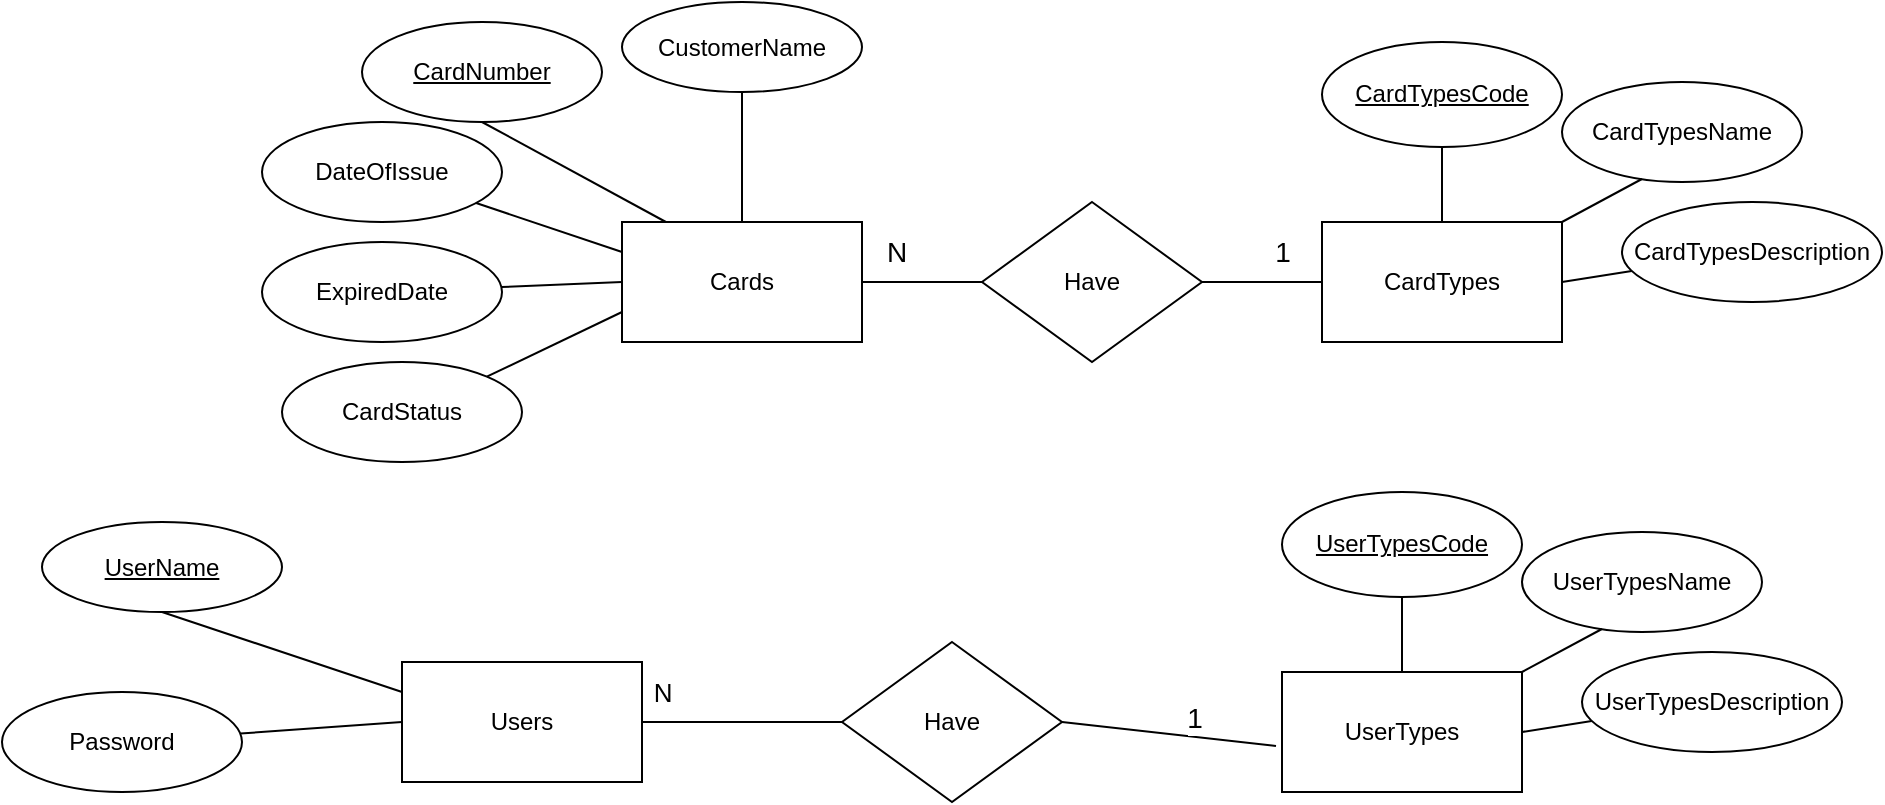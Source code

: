 <mxfile version="14.2.9" type="github">
  <diagram id="8FJ0bB70btWS82wDkIWX" name="Page-1">
    <mxGraphModel dx="2249" dy="794" grid="1" gridSize="10" guides="1" tooltips="1" connect="1" arrows="1" fold="1" page="1" pageScale="1" pageWidth="827" pageHeight="1169" math="0" shadow="0">
      <root>
        <mxCell id="0" />
        <mxCell id="1" parent="0" />
        <mxCell id="apnzIHP3aybxU7VDY7QM-1" value="Cards" style="rounded=0;whiteSpace=wrap;html=1;" parent="1" vertex="1">
          <mxGeometry x="140" y="150" width="120" height="60" as="geometry" />
        </mxCell>
        <mxCell id="apnzIHP3aybxU7VDY7QM-2" value="&lt;u&gt;CardNumber&lt;/u&gt;" style="ellipse;whiteSpace=wrap;html=1;" parent="1" vertex="1">
          <mxGeometry x="10" y="50" width="120" height="50" as="geometry" />
        </mxCell>
        <mxCell id="apnzIHP3aybxU7VDY7QM-3" value="CustomerName" style="ellipse;whiteSpace=wrap;html=1;" parent="1" vertex="1">
          <mxGeometry x="140" y="40" width="120" height="45" as="geometry" />
        </mxCell>
        <mxCell id="apnzIHP3aybxU7VDY7QM-6" value="" style="endArrow=none;html=1;entryX=0.5;entryY=1;entryDx=0;entryDy=0;exitX=0.183;exitY=0;exitDx=0;exitDy=0;exitPerimeter=0;" parent="1" source="apnzIHP3aybxU7VDY7QM-1" target="apnzIHP3aybxU7VDY7QM-2" edge="1">
          <mxGeometry width="50" height="50" relative="1" as="geometry">
            <mxPoint x="310" y="130" as="sourcePoint" />
            <mxPoint x="360" y="80" as="targetPoint" />
          </mxGeometry>
        </mxCell>
        <mxCell id="apnzIHP3aybxU7VDY7QM-7" value="" style="endArrow=none;html=1;entryX=0.5;entryY=1;entryDx=0;entryDy=0;exitX=0.5;exitY=0;exitDx=0;exitDy=0;" parent="1" source="apnzIHP3aybxU7VDY7QM-1" target="apnzIHP3aybxU7VDY7QM-3" edge="1">
          <mxGeometry width="50" height="50" relative="1" as="geometry">
            <mxPoint x="310" y="130" as="sourcePoint" />
            <mxPoint x="360" y="80" as="targetPoint" />
          </mxGeometry>
        </mxCell>
        <mxCell id="apnzIHP3aybxU7VDY7QM-8" value="CardTypes" style="rounded=0;whiteSpace=wrap;html=1;" parent="1" vertex="1">
          <mxGeometry x="490" y="150" width="120" height="60" as="geometry" />
        </mxCell>
        <mxCell id="apnzIHP3aybxU7VDY7QM-9" value="DateOfIssue" style="ellipse;whiteSpace=wrap;html=1;" parent="1" vertex="1">
          <mxGeometry x="-40" y="100" width="120" height="50" as="geometry" />
        </mxCell>
        <mxCell id="apnzIHP3aybxU7VDY7QM-10" value="" style="endArrow=none;html=1;entryX=0;entryY=0.25;entryDx=0;entryDy=0;" parent="1" source="apnzIHP3aybxU7VDY7QM-9" target="apnzIHP3aybxU7VDY7QM-1" edge="1">
          <mxGeometry width="50" height="50" relative="1" as="geometry">
            <mxPoint x="310" y="330" as="sourcePoint" />
            <mxPoint x="360" y="280" as="targetPoint" />
          </mxGeometry>
        </mxCell>
        <mxCell id="apnzIHP3aybxU7VDY7QM-11" value="ExpiredDate" style="ellipse;whiteSpace=wrap;html=1;" parent="1" vertex="1">
          <mxGeometry x="-40" y="160" width="120" height="50" as="geometry" />
        </mxCell>
        <mxCell id="apnzIHP3aybxU7VDY7QM-12" value="" style="endArrow=none;html=1;entryX=0;entryY=0.5;entryDx=0;entryDy=0;" parent="1" source="apnzIHP3aybxU7VDY7QM-11" target="apnzIHP3aybxU7VDY7QM-1" edge="1">
          <mxGeometry width="50" height="50" relative="1" as="geometry">
            <mxPoint x="310" y="330" as="sourcePoint" />
            <mxPoint x="360" y="280" as="targetPoint" />
          </mxGeometry>
        </mxCell>
        <mxCell id="apnzIHP3aybxU7VDY7QM-13" value="CardStatus" style="ellipse;whiteSpace=wrap;html=1;" parent="1" vertex="1">
          <mxGeometry x="-30" y="220" width="120" height="50" as="geometry" />
        </mxCell>
        <mxCell id="apnzIHP3aybxU7VDY7QM-14" value="" style="endArrow=none;html=1;entryX=0;entryY=0.75;entryDx=0;entryDy=0;exitX=1;exitY=0;exitDx=0;exitDy=0;" parent="1" source="apnzIHP3aybxU7VDY7QM-13" target="apnzIHP3aybxU7VDY7QM-1" edge="1">
          <mxGeometry width="50" height="50" relative="1" as="geometry">
            <mxPoint x="310" y="330" as="sourcePoint" />
            <mxPoint x="360" y="280" as="targetPoint" />
          </mxGeometry>
        </mxCell>
        <mxCell id="apnzIHP3aybxU7VDY7QM-15" value="CardTypesCode" style="ellipse;whiteSpace=wrap;html=1;fontStyle=4" parent="1" vertex="1">
          <mxGeometry x="490" y="60" width="120" height="52.5" as="geometry" />
        </mxCell>
        <mxCell id="apnzIHP3aybxU7VDY7QM-16" value="CardTypesName" style="ellipse;whiteSpace=wrap;html=1;" parent="1" vertex="1">
          <mxGeometry x="610" y="80" width="120" height="50" as="geometry" />
        </mxCell>
        <mxCell id="apnzIHP3aybxU7VDY7QM-17" value="" style="endArrow=none;html=1;exitX=0.5;exitY=0;exitDx=0;exitDy=0;" parent="1" source="apnzIHP3aybxU7VDY7QM-8" target="apnzIHP3aybxU7VDY7QM-15" edge="1">
          <mxGeometry width="50" height="50" relative="1" as="geometry">
            <mxPoint x="310" y="330" as="sourcePoint" />
            <mxPoint x="360" y="280" as="targetPoint" />
          </mxGeometry>
        </mxCell>
        <mxCell id="apnzIHP3aybxU7VDY7QM-18" value="" style="endArrow=none;html=1;entryX=0.333;entryY=0.97;entryDx=0;entryDy=0;entryPerimeter=0;exitX=1;exitY=0;exitDx=0;exitDy=0;" parent="1" source="apnzIHP3aybxU7VDY7QM-8" target="apnzIHP3aybxU7VDY7QM-16" edge="1">
          <mxGeometry width="50" height="50" relative="1" as="geometry">
            <mxPoint x="550" y="140" as="sourcePoint" />
            <mxPoint x="360" y="280" as="targetPoint" />
          </mxGeometry>
        </mxCell>
        <mxCell id="apnzIHP3aybxU7VDY7QM-19" value="CardTypesDescription" style="ellipse;whiteSpace=wrap;html=1;" parent="1" vertex="1">
          <mxGeometry x="640" y="140" width="130" height="50" as="geometry" />
        </mxCell>
        <mxCell id="apnzIHP3aybxU7VDY7QM-20" value="" style="endArrow=none;html=1;exitX=1;exitY=0.5;exitDx=0;exitDy=0;" parent="1" source="apnzIHP3aybxU7VDY7QM-8" target="apnzIHP3aybxU7VDY7QM-19" edge="1">
          <mxGeometry width="50" height="50" relative="1" as="geometry">
            <mxPoint x="310" y="330" as="sourcePoint" />
            <mxPoint x="360" y="280" as="targetPoint" />
          </mxGeometry>
        </mxCell>
        <mxCell id="apnzIHP3aybxU7VDY7QM-21" value="Have" style="rhombus;whiteSpace=wrap;html=1;" parent="1" vertex="1">
          <mxGeometry x="320" y="140" width="110" height="80" as="geometry" />
        </mxCell>
        <mxCell id="apnzIHP3aybxU7VDY7QM-26" value="" style="endArrow=none;html=1;entryX=0;entryY=0.5;entryDx=0;entryDy=0;exitX=1;exitY=0.5;exitDx=0;exitDy=0;" parent="1" source="apnzIHP3aybxU7VDY7QM-21" target="apnzIHP3aybxU7VDY7QM-8" edge="1">
          <mxGeometry width="50" height="50" relative="1" as="geometry">
            <mxPoint x="310" y="330" as="sourcePoint" />
            <mxPoint x="360" y="280" as="targetPoint" />
          </mxGeometry>
        </mxCell>
        <mxCell id="apnzIHP3aybxU7VDY7QM-32" value="1" style="edgeLabel;html=1;align=center;verticalAlign=middle;resizable=0;points=[];fontSize=14;" parent="apnzIHP3aybxU7VDY7QM-26" vertex="1" connectable="0">
          <mxGeometry x="0.525" relative="1" as="geometry">
            <mxPoint x="-6" y="-15" as="offset" />
          </mxGeometry>
        </mxCell>
        <mxCell id="apnzIHP3aybxU7VDY7QM-27" value="" style="endArrow=none;html=1;entryX=0;entryY=0.5;entryDx=0;entryDy=0;exitX=1;exitY=0.5;exitDx=0;exitDy=0;" parent="1" source="apnzIHP3aybxU7VDY7QM-1" target="apnzIHP3aybxU7VDY7QM-21" edge="1">
          <mxGeometry width="50" height="50" relative="1" as="geometry">
            <mxPoint x="310" y="330" as="sourcePoint" />
            <mxPoint x="360" y="280" as="targetPoint" />
          </mxGeometry>
        </mxCell>
        <mxCell id="apnzIHP3aybxU7VDY7QM-31" value="N" style="edgeLabel;html=1;align=center;verticalAlign=middle;resizable=0;points=[];fontSize=14;" parent="apnzIHP3aybxU7VDY7QM-27" vertex="1" connectable="0">
          <mxGeometry x="-0.433" relative="1" as="geometry">
            <mxPoint y="-15" as="offset" />
          </mxGeometry>
        </mxCell>
        <mxCell id="dMuL6GvIcCYB4R016qpu-1" value="Users" style="rounded=0;whiteSpace=wrap;html=1;" vertex="1" parent="1">
          <mxGeometry x="30" y="370" width="120" height="60" as="geometry" />
        </mxCell>
        <mxCell id="dMuL6GvIcCYB4R016qpu-3" value="&lt;u&gt;UserName&lt;/u&gt;" style="ellipse;whiteSpace=wrap;html=1;" vertex="1" parent="1">
          <mxGeometry x="-150" y="300" width="120" height="45" as="geometry" />
        </mxCell>
        <mxCell id="dMuL6GvIcCYB4R016qpu-5" value="" style="endArrow=none;html=1;entryX=0.5;entryY=1;entryDx=0;entryDy=0;exitX=0;exitY=0.25;exitDx=0;exitDy=0;" edge="1" parent="1" source="dMuL6GvIcCYB4R016qpu-1" target="dMuL6GvIcCYB4R016qpu-3">
          <mxGeometry width="50" height="50" relative="1" as="geometry">
            <mxPoint x="290" y="400" as="sourcePoint" />
            <mxPoint x="340" y="350" as="targetPoint" />
          </mxGeometry>
        </mxCell>
        <mxCell id="dMuL6GvIcCYB4R016qpu-6" value="Password" style="ellipse;whiteSpace=wrap;html=1;" vertex="1" parent="1">
          <mxGeometry x="-170" y="385" width="120" height="50" as="geometry" />
        </mxCell>
        <mxCell id="dMuL6GvIcCYB4R016qpu-7" value="" style="endArrow=none;html=1;entryX=0;entryY=0.5;entryDx=0;entryDy=0;" edge="1" parent="1" source="dMuL6GvIcCYB4R016qpu-6" target="dMuL6GvIcCYB4R016qpu-1">
          <mxGeometry width="50" height="50" relative="1" as="geometry">
            <mxPoint x="290" y="600" as="sourcePoint" />
            <mxPoint x="340" y="550" as="targetPoint" />
          </mxGeometry>
        </mxCell>
        <mxCell id="dMuL6GvIcCYB4R016qpu-19" value="UserTypes" style="rounded=0;whiteSpace=wrap;html=1;" vertex="1" parent="1">
          <mxGeometry x="470" y="375" width="120" height="60" as="geometry" />
        </mxCell>
        <mxCell id="dMuL6GvIcCYB4R016qpu-20" value="UserTypesCode" style="ellipse;whiteSpace=wrap;html=1;fontStyle=4" vertex="1" parent="1">
          <mxGeometry x="470" y="285" width="120" height="52.5" as="geometry" />
        </mxCell>
        <mxCell id="dMuL6GvIcCYB4R016qpu-21" value="UserTypesName" style="ellipse;whiteSpace=wrap;html=1;" vertex="1" parent="1">
          <mxGeometry x="590" y="305" width="120" height="50" as="geometry" />
        </mxCell>
        <mxCell id="dMuL6GvIcCYB4R016qpu-22" value="" style="endArrow=none;html=1;exitX=0.5;exitY=0;exitDx=0;exitDy=0;" edge="1" parent="1" source="dMuL6GvIcCYB4R016qpu-19" target="dMuL6GvIcCYB4R016qpu-20">
          <mxGeometry width="50" height="50" relative="1" as="geometry">
            <mxPoint x="290" y="555" as="sourcePoint" />
            <mxPoint x="340" y="505" as="targetPoint" />
          </mxGeometry>
        </mxCell>
        <mxCell id="dMuL6GvIcCYB4R016qpu-23" value="" style="endArrow=none;html=1;entryX=0.333;entryY=0.97;entryDx=0;entryDy=0;entryPerimeter=0;exitX=1;exitY=0;exitDx=0;exitDy=0;" edge="1" parent="1" source="dMuL6GvIcCYB4R016qpu-19" target="dMuL6GvIcCYB4R016qpu-21">
          <mxGeometry width="50" height="50" relative="1" as="geometry">
            <mxPoint x="530" y="365" as="sourcePoint" />
            <mxPoint x="340" y="505" as="targetPoint" />
          </mxGeometry>
        </mxCell>
        <mxCell id="dMuL6GvIcCYB4R016qpu-24" value="UserTypesDescription" style="ellipse;whiteSpace=wrap;html=1;" vertex="1" parent="1">
          <mxGeometry x="620" y="365" width="130" height="50" as="geometry" />
        </mxCell>
        <mxCell id="dMuL6GvIcCYB4R016qpu-25" value="" style="endArrow=none;html=1;exitX=1;exitY=0.5;exitDx=0;exitDy=0;" edge="1" parent="1" source="dMuL6GvIcCYB4R016qpu-19" target="dMuL6GvIcCYB4R016qpu-24">
          <mxGeometry width="50" height="50" relative="1" as="geometry">
            <mxPoint x="290" y="555" as="sourcePoint" />
            <mxPoint x="340" y="505" as="targetPoint" />
          </mxGeometry>
        </mxCell>
        <mxCell id="dMuL6GvIcCYB4R016qpu-26" value="Have" style="rhombus;whiteSpace=wrap;html=1;" vertex="1" parent="1">
          <mxGeometry x="250" y="360" width="110" height="80" as="geometry" />
        </mxCell>
        <mxCell id="dMuL6GvIcCYB4R016qpu-29" value="" style="endArrow=none;html=1;entryX=-0.025;entryY=0.617;entryDx=0;entryDy=0;entryPerimeter=0;exitX=1;exitY=0.5;exitDx=0;exitDy=0;" edge="1" parent="1" source="dMuL6GvIcCYB4R016qpu-26" target="dMuL6GvIcCYB4R016qpu-19">
          <mxGeometry width="50" height="50" relative="1" as="geometry">
            <mxPoint x="330" y="340" as="sourcePoint" />
            <mxPoint x="380" y="290" as="targetPoint" />
          </mxGeometry>
        </mxCell>
        <mxCell id="dMuL6GvIcCYB4R016qpu-31" value="1" style="edgeLabel;html=1;align=center;verticalAlign=middle;resizable=0;points=[];fontSize=14;" vertex="1" connectable="0" parent="dMuL6GvIcCYB4R016qpu-29">
          <mxGeometry x="0.198" y="-1" relative="1" as="geometry">
            <mxPoint x="2.22" y="-10.18" as="offset" />
          </mxGeometry>
        </mxCell>
        <mxCell id="dMuL6GvIcCYB4R016qpu-30" value="" style="endArrow=none;html=1;exitX=1;exitY=0.5;exitDx=0;exitDy=0;entryX=0;entryY=0.5;entryDx=0;entryDy=0;" edge="1" parent="1" source="dMuL6GvIcCYB4R016qpu-1" target="dMuL6GvIcCYB4R016qpu-26">
          <mxGeometry width="50" height="50" relative="1" as="geometry">
            <mxPoint x="330" y="340" as="sourcePoint" />
            <mxPoint x="380" y="290" as="targetPoint" />
          </mxGeometry>
        </mxCell>
        <mxCell id="dMuL6GvIcCYB4R016qpu-33" value="N" style="edgeLabel;html=1;align=center;verticalAlign=middle;resizable=0;points=[];fontSize=13;" vertex="1" connectable="0" parent="dMuL6GvIcCYB4R016qpu-30">
          <mxGeometry x="-0.8" y="1" relative="1" as="geometry">
            <mxPoint y="-14" as="offset" />
          </mxGeometry>
        </mxCell>
      </root>
    </mxGraphModel>
  </diagram>
</mxfile>
